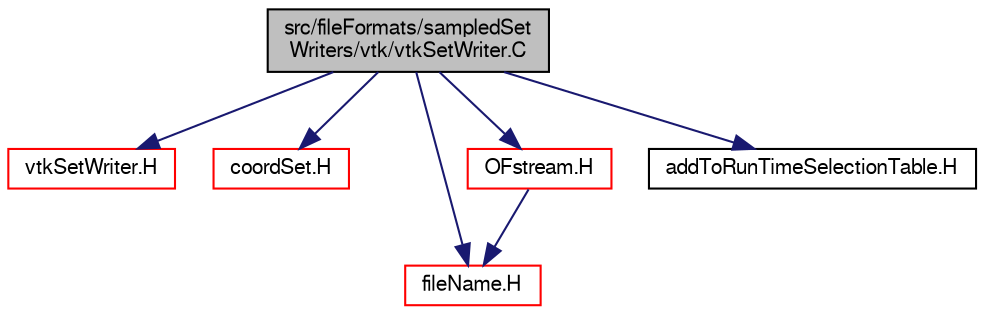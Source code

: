 digraph "src/fileFormats/sampledSetWriters/vtk/vtkSetWriter.C"
{
  bgcolor="transparent";
  edge [fontname="FreeSans",fontsize="10",labelfontname="FreeSans",labelfontsize="10"];
  node [fontname="FreeSans",fontsize="10",shape=record];
  Node0 [label="src/fileFormats/sampledSet\lWriters/vtk/vtkSetWriter.C",height=0.2,width=0.4,color="black", fillcolor="grey75", style="filled", fontcolor="black"];
  Node0 -> Node1 [color="midnightblue",fontsize="10",style="solid",fontname="FreeSans"];
  Node1 [label="vtkSetWriter.H",height=0.2,width=0.4,color="red",URL="$a01145.html"];
  Node0 -> Node101 [color="midnightblue",fontsize="10",style="solid",fontname="FreeSans"];
  Node101 [label="coordSet.H",height=0.2,width=0.4,color="red",URL="$a01088.html"];
  Node0 -> Node3 [color="midnightblue",fontsize="10",style="solid",fontname="FreeSans"];
  Node3 [label="fileName.H",height=0.2,width=0.4,color="red",URL="$a12584.html"];
  Node0 -> Node115 [color="midnightblue",fontsize="10",style="solid",fontname="FreeSans"];
  Node115 [label="OFstream.H",height=0.2,width=0.4,color="red",URL="$a09065.html"];
  Node115 -> Node3 [color="midnightblue",fontsize="10",style="solid",fontname="FreeSans"];
  Node0 -> Node117 [color="midnightblue",fontsize="10",style="solid",fontname="FreeSans"];
  Node117 [label="addToRunTimeSelectionTable.H",height=0.2,width=0.4,color="black",URL="$a09263.html",tooltip="Macros for easy insertion into run-time selection tables. "];
}
